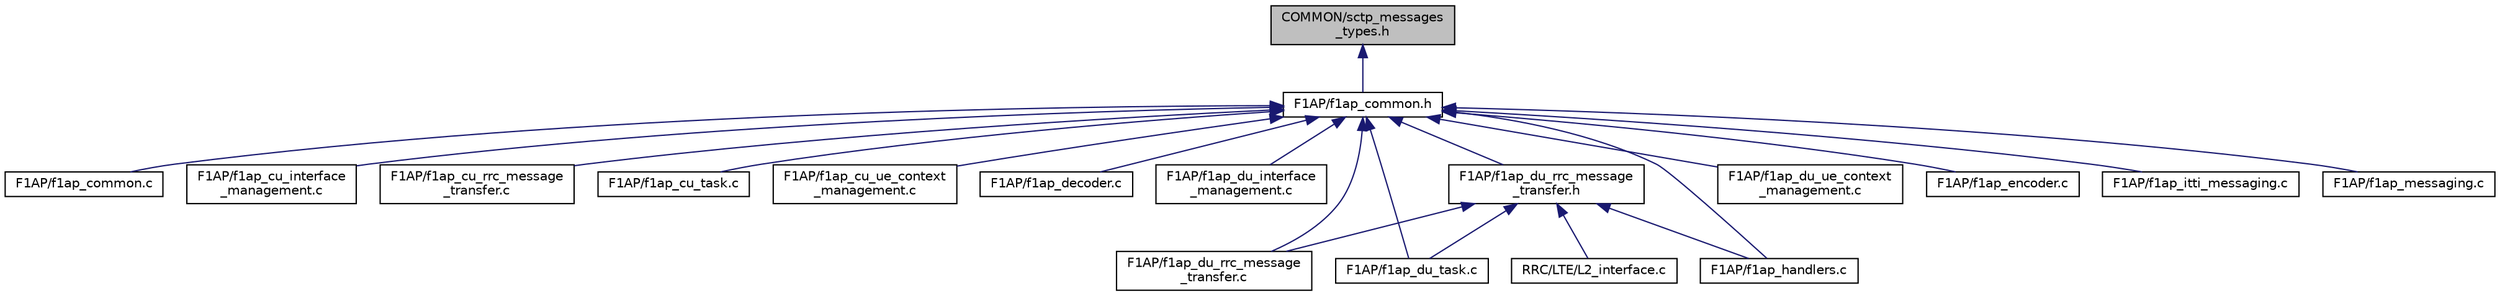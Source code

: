 digraph "COMMON/sctp_messages_types.h"
{
 // LATEX_PDF_SIZE
  edge [fontname="Helvetica",fontsize="10",labelfontname="Helvetica",labelfontsize="10"];
  node [fontname="Helvetica",fontsize="10",shape=record];
  Node1 [label="COMMON/sctp_messages\l_types.h",height=0.2,width=0.4,color="black", fillcolor="grey75", style="filled", fontcolor="black",tooltip=" "];
  Node1 -> Node2 [dir="back",color="midnightblue",fontsize="10",style="solid",fontname="Helvetica"];
  Node2 [label="F1AP/f1ap_common.h",height=0.2,width=0.4,color="black", fillcolor="white", style="filled",URL="$f1ap__common_8h.html",tooltip="f1ap procedures for both CU and DU"];
  Node2 -> Node3 [dir="back",color="midnightblue",fontsize="10",style="solid",fontname="Helvetica"];
  Node3 [label="F1AP/f1ap_common.c",height=0.2,width=0.4,color="black", fillcolor="white", style="filled",URL="$f1ap__common_8c.html",tooltip="f1ap procedures for both CU and DU"];
  Node2 -> Node4 [dir="back",color="midnightblue",fontsize="10",style="solid",fontname="Helvetica"];
  Node4 [label="F1AP/f1ap_cu_interface\l_management.c",height=0.2,width=0.4,color="black", fillcolor="white", style="filled",URL="$f1ap__cu__interface__management_8c.html",tooltip="f1ap interface management for CU"];
  Node2 -> Node5 [dir="back",color="midnightblue",fontsize="10",style="solid",fontname="Helvetica"];
  Node5 [label="F1AP/f1ap_cu_rrc_message\l_transfer.c",height=0.2,width=0.4,color="black", fillcolor="white", style="filled",URL="$f1ap__cu__rrc__message__transfer_8c.html",tooltip="f1ap rrc message transfer for CU"];
  Node2 -> Node6 [dir="back",color="midnightblue",fontsize="10",style="solid",fontname="Helvetica"];
  Node6 [label="F1AP/f1ap_cu_task.c",height=0.2,width=0.4,color="black", fillcolor="white", style="filled",URL="$f1ap__cu__task_8c.html",tooltip="data structures for F1 interface modules"];
  Node2 -> Node7 [dir="back",color="midnightblue",fontsize="10",style="solid",fontname="Helvetica"];
  Node7 [label="F1AP/f1ap_cu_ue_context\l_management.c",height=0.2,width=0.4,color="black", fillcolor="white", style="filled",URL="$f1ap__cu__ue__context__management_8c.html",tooltip="F1AP UE Context Management, CU side."];
  Node2 -> Node8 [dir="back",color="midnightblue",fontsize="10",style="solid",fontname="Helvetica"];
  Node8 [label="F1AP/f1ap_decoder.c",height=0.2,width=0.4,color="black", fillcolor="white", style="filled",URL="$f1ap__decoder_8c.html",tooltip="f1ap pdu decode procedures"];
  Node2 -> Node9 [dir="back",color="midnightblue",fontsize="10",style="solid",fontname="Helvetica"];
  Node9 [label="F1AP/f1ap_du_interface\l_management.c",height=0.2,width=0.4,color="black", fillcolor="white", style="filled",URL="$f1ap__du__interface__management_8c.html",tooltip="f1ap interface management for DU"];
  Node2 -> Node10 [dir="back",color="midnightblue",fontsize="10",style="solid",fontname="Helvetica"];
  Node10 [label="F1AP/f1ap_du_rrc_message\l_transfer.c",height=0.2,width=0.4,color="black", fillcolor="white", style="filled",URL="$f1ap__du__rrc__message__transfer_8c.html",tooltip="f1ap rrc message transfer for DU"];
  Node2 -> Node11 [dir="back",color="midnightblue",fontsize="10",style="solid",fontname="Helvetica"];
  Node11 [label="F1AP/f1ap_du_rrc_message\l_transfer.h",height=0.2,width=0.4,color="black", fillcolor="white", style="filled",URL="$f1ap__du__rrc__message__transfer_8h.html",tooltip="f1ap rrc message transfer for DU"];
  Node11 -> Node10 [dir="back",color="midnightblue",fontsize="10",style="solid",fontname="Helvetica"];
  Node11 -> Node12 [dir="back",color="midnightblue",fontsize="10",style="solid",fontname="Helvetica"];
  Node12 [label="F1AP/f1ap_du_task.c",height=0.2,width=0.4,color="black", fillcolor="white", style="filled",URL="$f1ap__du__task_8c.html",tooltip="data structures for F1 interface modules"];
  Node11 -> Node13 [dir="back",color="midnightblue",fontsize="10",style="solid",fontname="Helvetica"];
  Node13 [label="F1AP/f1ap_handlers.c",height=0.2,width=0.4,color="black", fillcolor="white", style="filled",URL="$f1ap__handlers_8c.html",tooltip="f1ap messages handlers"];
  Node11 -> Node14 [dir="back",color="midnightblue",fontsize="10",style="solid",fontname="Helvetica"];
  Node14 [label="RRC/LTE/L2_interface.c",height=0.2,width=0.4,color="black", fillcolor="white", style="filled",URL="$L2__interface_8c.html",tooltip=" "];
  Node2 -> Node12 [dir="back",color="midnightblue",fontsize="10",style="solid",fontname="Helvetica"];
  Node2 -> Node15 [dir="back",color="midnightblue",fontsize="10",style="solid",fontname="Helvetica"];
  Node15 [label="F1AP/f1ap_du_ue_context\l_management.c",height=0.2,width=0.4,color="black", fillcolor="white", style="filled",URL="$f1ap__du__ue__context__management_8c.html",tooltip="F1AP UE Context Management, DU side."];
  Node2 -> Node16 [dir="back",color="midnightblue",fontsize="10",style="solid",fontname="Helvetica"];
  Node16 [label="F1AP/f1ap_encoder.c",height=0.2,width=0.4,color="black", fillcolor="white", style="filled",URL="$f1ap__encoder_8c.html",tooltip="f1ap pdu encode procedures"];
  Node2 -> Node13 [dir="back",color="midnightblue",fontsize="10",style="solid",fontname="Helvetica"];
  Node2 -> Node17 [dir="back",color="midnightblue",fontsize="10",style="solid",fontname="Helvetica"];
  Node17 [label="F1AP/f1ap_itti_messaging.c",height=0.2,width=0.4,color="black", fillcolor="white", style="filled",URL="$f1ap__itti__messaging_8c.html",tooltip=" "];
  Node2 -> Node18 [dir="back",color="midnightblue",fontsize="10",style="solid",fontname="Helvetica"];
  Node18 [label="F1AP/f1ap_messaging.c",height=0.2,width=0.4,color="black", fillcolor="white", style="filled",URL="$f1ap__messaging_8c.html",tooltip="f1ap procedures"];
}
